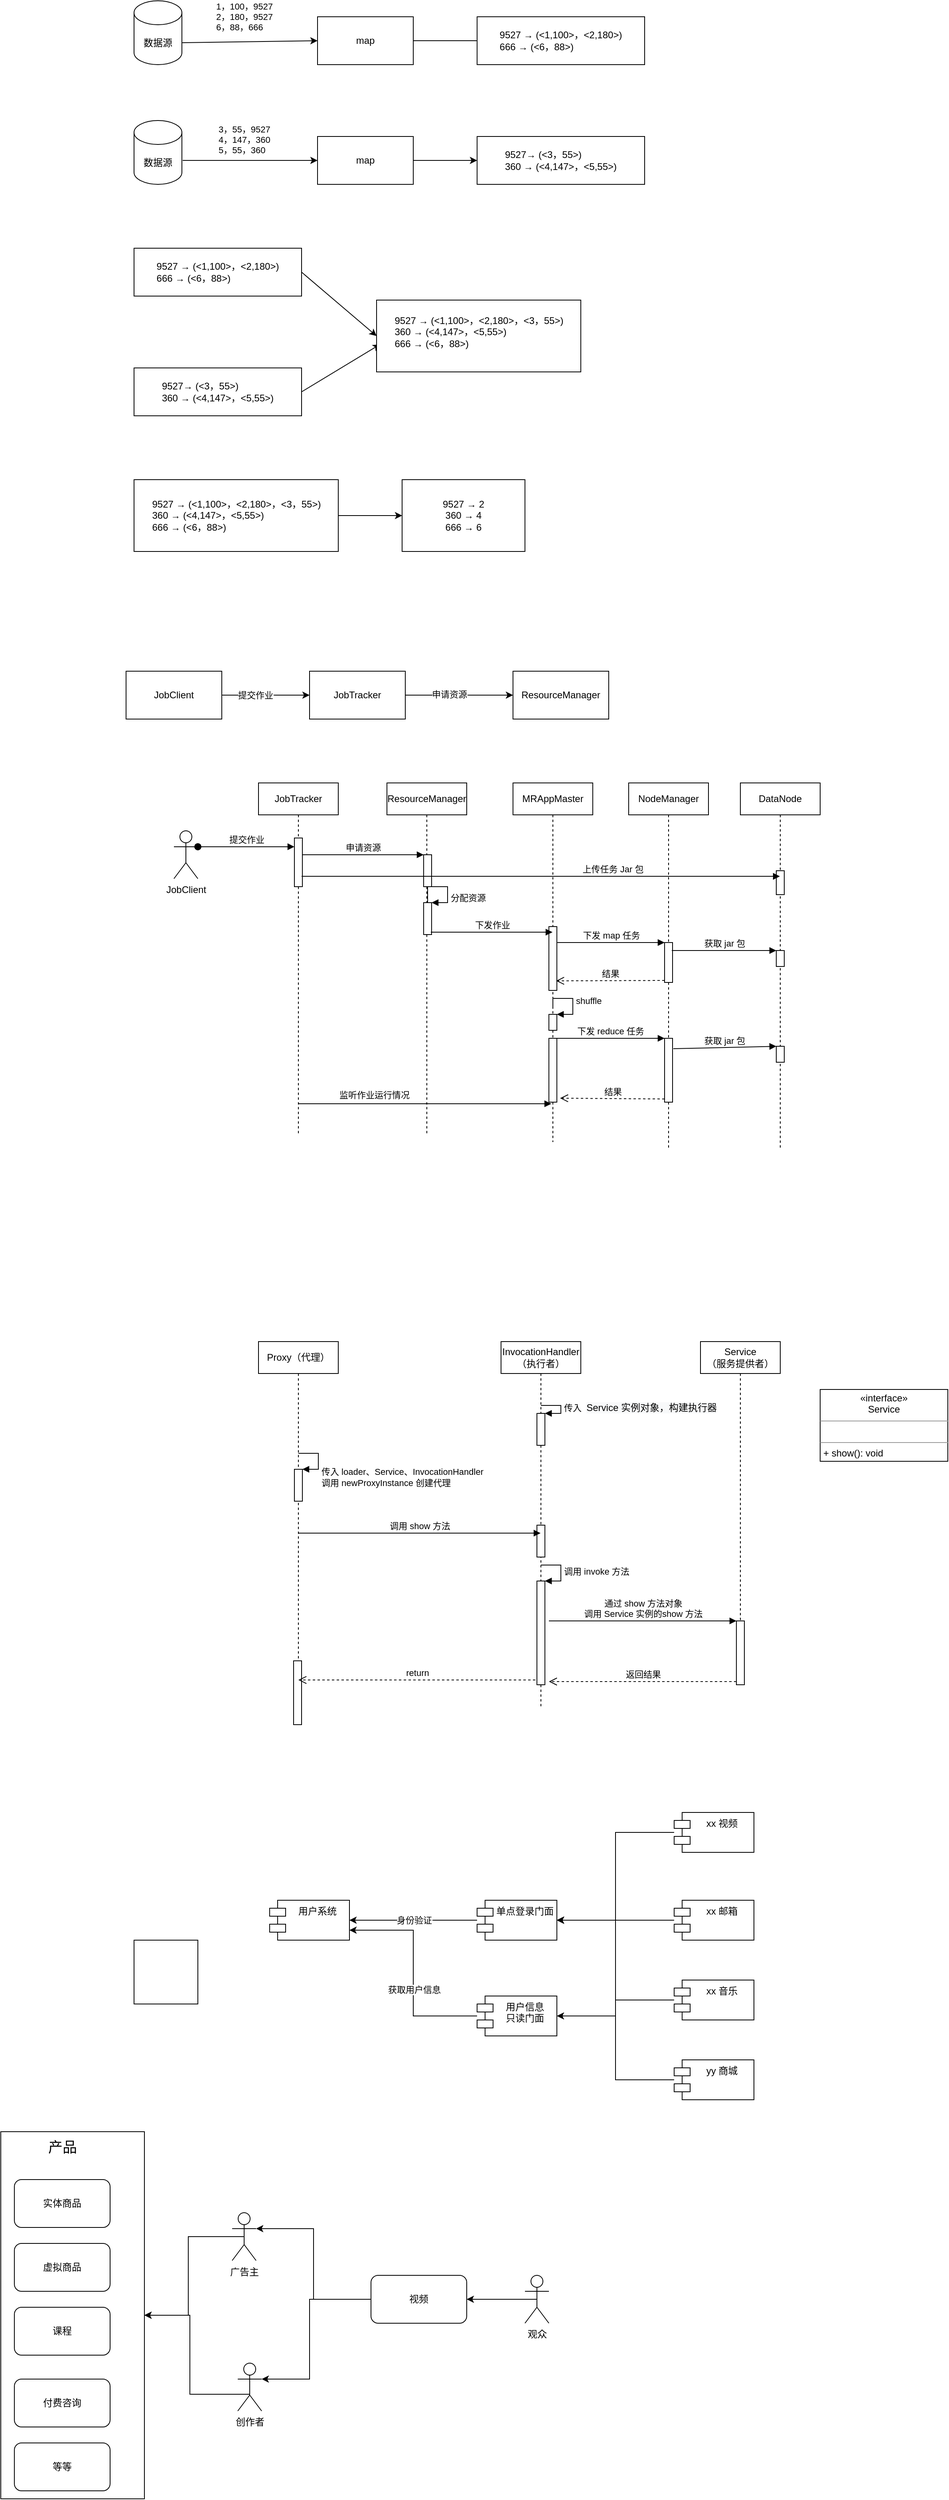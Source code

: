 <mxfile version="14.6.1" type="github">
  <diagram id="2mRmovC9B7FMBEvFYG--" name="Page-1">
    <mxGraphModel dx="2123" dy="685" grid="1" gridSize="10" guides="1" tooltips="1" connect="1" arrows="1" fold="1" page="1" pageScale="1" pageWidth="827" pageHeight="1169" math="0" shadow="0">
      <root>
        <mxCell id="0" />
        <mxCell id="1" parent="0" />
        <mxCell id="i-xvVi_jqJ8P15CE8mdC-28" value="" style="rounded=0;whiteSpace=wrap;html=1;" vertex="1" parent="1">
          <mxGeometry x="-117" y="2790" width="180" height="460" as="geometry" />
        </mxCell>
        <mxCell id="r0h4-J2ntf35ozQJ5Kfr-1" value="数据源" style="shape=cylinder3;whiteSpace=wrap;html=1;boundedLbl=1;backgroundOutline=1;size=15;" parent="1" vertex="1">
          <mxGeometry x="50" y="120" width="60" height="80" as="geometry" />
        </mxCell>
        <mxCell id="r0h4-J2ntf35ozQJ5Kfr-3" value="map" style="rounded=0;whiteSpace=wrap;html=1;" parent="1" vertex="1">
          <mxGeometry x="280" y="140" width="120" height="60" as="geometry" />
        </mxCell>
        <mxCell id="r0h4-J2ntf35ozQJ5Kfr-5" value="数据源" style="shape=cylinder3;whiteSpace=wrap;html=1;boundedLbl=1;backgroundOutline=1;size=15;" parent="1" vertex="1">
          <mxGeometry x="50" y="270" width="60" height="80" as="geometry" />
        </mxCell>
        <mxCell id="r0h4-J2ntf35ozQJ5Kfr-6" value="map" style="rounded=0;whiteSpace=wrap;html=1;" parent="1" vertex="1">
          <mxGeometry x="280" y="290" width="120" height="60" as="geometry" />
        </mxCell>
        <mxCell id="r0h4-J2ntf35ozQJ5Kfr-7" value="" style="endArrow=classic;html=1;entryX=0;entryY=0.5;entryDx=0;entryDy=0;exitX=1;exitY=0;exitDx=0;exitDy=52.5;exitPerimeter=0;" parent="1" source="r0h4-J2ntf35ozQJ5Kfr-1" target="r0h4-J2ntf35ozQJ5Kfr-3" edge="1">
          <mxGeometry width="50" height="50" relative="1" as="geometry">
            <mxPoint x="120" y="200" as="sourcePoint" />
            <mxPoint x="170" y="150" as="targetPoint" />
          </mxGeometry>
        </mxCell>
        <mxCell id="r0h4-J2ntf35ozQJ5Kfr-8" value="1，100，9527&lt;br&gt;2，180，9527&lt;br&gt;6，88，666" style="edgeLabel;html=1;align=left;verticalAlign=middle;resizable=0;points=[];" parent="r0h4-J2ntf35ozQJ5Kfr-7" vertex="1" connectable="0">
          <mxGeometry x="-0.239" y="3" relative="1" as="geometry">
            <mxPoint x="-22.97" y="-28.55" as="offset" />
          </mxGeometry>
        </mxCell>
        <mxCell id="r0h4-J2ntf35ozQJ5Kfr-10" value="" style="endArrow=classic;html=1;entryX=0;entryY=0.5;entryDx=0;entryDy=0;" parent="1" target="r0h4-J2ntf35ozQJ5Kfr-6" edge="1">
          <mxGeometry width="50" height="50" relative="1" as="geometry">
            <mxPoint x="111" y="320" as="sourcePoint" />
            <mxPoint x="190" y="290" as="targetPoint" />
          </mxGeometry>
        </mxCell>
        <mxCell id="r0h4-J2ntf35ozQJ5Kfr-13" value="3，55，9527&lt;br&gt;4，147，360&lt;br&gt;5，55，360" style="edgeLabel;html=1;align=left;verticalAlign=middle;resizable=0;points=[];" parent="r0h4-J2ntf35ozQJ5Kfr-10" vertex="1" connectable="0">
          <mxGeometry x="-0.161" y="3" relative="1" as="geometry">
            <mxPoint x="-27.82" y="-22.81" as="offset" />
          </mxGeometry>
        </mxCell>
        <mxCell id="r0h4-J2ntf35ozQJ5Kfr-15" value="" style="endArrow=classic;html=1;exitX=1;exitY=0.5;exitDx=0;exitDy=0;" parent="1" source="r0h4-J2ntf35ozQJ5Kfr-3" edge="1">
          <mxGeometry width="50" height="50" relative="1" as="geometry">
            <mxPoint x="440" y="210" as="sourcePoint" />
            <mxPoint x="490" y="170" as="targetPoint" />
          </mxGeometry>
        </mxCell>
        <mxCell id="r0h4-J2ntf35ozQJ5Kfr-16" value="" style="endArrow=classic;html=1;exitX=1;exitY=0.5;exitDx=0;exitDy=0;entryX=0;entryY=0.5;entryDx=0;entryDy=0;" parent="1" source="r0h4-J2ntf35ozQJ5Kfr-6" target="r0h4-J2ntf35ozQJ5Kfr-20" edge="1">
          <mxGeometry width="50" height="50" relative="1" as="geometry">
            <mxPoint x="400" y="340" as="sourcePoint" />
            <mxPoint x="480" y="310" as="targetPoint" />
          </mxGeometry>
        </mxCell>
        <mxCell id="r0h4-J2ntf35ozQJ5Kfr-17" value="&lt;div style=&quot;text-align: left&quot;&gt;&lt;span&gt;9527 → (&amp;lt;1,100&amp;gt;，&amp;lt;2,180&amp;gt;)&lt;/span&gt;&lt;/div&gt;&lt;div style=&quot;text-align: left&quot;&gt;&lt;span&gt;666 → (&amp;lt;6，88&amp;gt;)&lt;/span&gt;&lt;/div&gt;" style="rounded=0;whiteSpace=wrap;html=1;" parent="1" vertex="1">
          <mxGeometry x="480" y="140" width="210" height="60" as="geometry" />
        </mxCell>
        <mxCell id="r0h4-J2ntf35ozQJ5Kfr-20" value="&lt;div style=&quot;text-align: left&quot;&gt;&lt;span&gt;9527→ (&amp;lt;3，55&amp;gt;)&lt;/span&gt;&lt;br&gt;&lt;/div&gt;&lt;div style=&quot;text-align: left&quot;&gt;360 → (&amp;lt;4,147&amp;gt;，&amp;lt;5,55&amp;gt;)&lt;span&gt;&lt;br&gt;&lt;/span&gt;&lt;/div&gt;" style="rounded=0;whiteSpace=wrap;html=1;" parent="1" vertex="1">
          <mxGeometry x="480" y="290" width="210" height="60" as="geometry" />
        </mxCell>
        <mxCell id="r0h4-J2ntf35ozQJ5Kfr-21" value="&lt;div style=&quot;text-align: left&quot;&gt;&lt;span&gt;9527 → (&amp;lt;1,100&amp;gt;，&amp;lt;2,180&amp;gt;)&lt;/span&gt;&lt;/div&gt;&lt;div style=&quot;text-align: left&quot;&gt;&lt;span&gt;666 → (&amp;lt;6，88&amp;gt;)&lt;/span&gt;&lt;/div&gt;" style="rounded=0;whiteSpace=wrap;html=1;" parent="1" vertex="1">
          <mxGeometry x="50" y="430" width="210" height="60" as="geometry" />
        </mxCell>
        <mxCell id="r0h4-J2ntf35ozQJ5Kfr-22" value="&lt;div style=&quot;text-align: left&quot;&gt;&lt;span&gt;9527→ (&amp;lt;3，55&amp;gt;)&lt;/span&gt;&lt;br&gt;&lt;/div&gt;&lt;div style=&quot;text-align: left&quot;&gt;360 → (&amp;lt;4,147&amp;gt;，&amp;lt;5,55&amp;gt;)&lt;span&gt;&lt;br&gt;&lt;/span&gt;&lt;/div&gt;" style="rounded=0;whiteSpace=wrap;html=1;" parent="1" vertex="1">
          <mxGeometry x="50" y="580" width="210" height="60" as="geometry" />
        </mxCell>
        <mxCell id="r0h4-J2ntf35ozQJ5Kfr-23" value="" style="endArrow=classic;html=1;exitX=1;exitY=0.5;exitDx=0;exitDy=0;entryX=0;entryY=0.5;entryDx=0;entryDy=0;" parent="1" source="r0h4-J2ntf35ozQJ5Kfr-21" target="r0h4-J2ntf35ozQJ5Kfr-25" edge="1">
          <mxGeometry width="50" height="50" relative="1" as="geometry">
            <mxPoint x="210" y="570" as="sourcePoint" />
            <mxPoint x="340" y="520" as="targetPoint" />
          </mxGeometry>
        </mxCell>
        <mxCell id="r0h4-J2ntf35ozQJ5Kfr-24" value="" style="endArrow=classic;html=1;exitX=1;exitY=0.5;exitDx=0;exitDy=0;entryX=0.017;entryY=0.617;entryDx=0;entryDy=0;entryPerimeter=0;" parent="1" source="r0h4-J2ntf35ozQJ5Kfr-22" target="r0h4-J2ntf35ozQJ5Kfr-25" edge="1">
          <mxGeometry width="50" height="50" relative="1" as="geometry">
            <mxPoint x="290" y="630" as="sourcePoint" />
            <mxPoint x="340" y="580" as="targetPoint" />
          </mxGeometry>
        </mxCell>
        <mxCell id="r0h4-J2ntf35ozQJ5Kfr-25" value="" style="rounded=0;whiteSpace=wrap;html=1;align=left;" parent="1" vertex="1">
          <mxGeometry x="354" y="495" width="256" height="90" as="geometry" />
        </mxCell>
        <mxCell id="r0h4-J2ntf35ozQJ5Kfr-26" value="&lt;div style=&quot;text-align: justify&quot;&gt;9527 → (&amp;lt;1,100&amp;gt;，&amp;lt;2,180&amp;gt;，&lt;span&gt;&amp;lt;3，55&amp;gt;&lt;/span&gt;&lt;span&gt;)&lt;/span&gt;&lt;/div&gt;&lt;div style=&quot;text-align: justify&quot;&gt;360 → (&amp;lt;4,147&amp;gt;，&amp;lt;5,55&amp;gt;)&lt;/div&gt;&lt;div style=&quot;text-align: justify&quot;&gt;666 → (&amp;lt;6，88&amp;gt;)&lt;/div&gt;" style="text;html=1;resizable=0;autosize=1;align=center;verticalAlign=middle;points=[];fillColor=none;strokeColor=none;rounded=0;" parent="1" vertex="1">
          <mxGeometry x="367" y="510" width="230" height="50" as="geometry" />
        </mxCell>
        <mxCell id="r0h4-J2ntf35ozQJ5Kfr-30" value="" style="edgeStyle=orthogonalEdgeStyle;rounded=0;orthogonalLoop=1;jettySize=auto;html=1;" parent="1" source="r0h4-J2ntf35ozQJ5Kfr-27" target="r0h4-J2ntf35ozQJ5Kfr-29" edge="1">
          <mxGeometry relative="1" as="geometry" />
        </mxCell>
        <mxCell id="r0h4-J2ntf35ozQJ5Kfr-27" value="" style="rounded=0;whiteSpace=wrap;html=1;align=left;" parent="1" vertex="1">
          <mxGeometry x="50" y="720" width="256" height="90" as="geometry" />
        </mxCell>
        <mxCell id="r0h4-J2ntf35ozQJ5Kfr-28" value="&lt;div style=&quot;text-align: justify&quot;&gt;9527 → (&amp;lt;1,100&amp;gt;，&amp;lt;2,180&amp;gt;，&lt;span&gt;&amp;lt;3，55&amp;gt;&lt;/span&gt;&lt;span&gt;)&lt;/span&gt;&lt;/div&gt;&lt;div style=&quot;text-align: justify&quot;&gt;360 → (&amp;lt;4,147&amp;gt;，&amp;lt;5,55&amp;gt;)&lt;/div&gt;&lt;div style=&quot;text-align: justify&quot;&gt;666 → (&amp;lt;6，88&amp;gt;)&lt;/div&gt;" style="text;html=1;resizable=0;autosize=1;align=center;verticalAlign=middle;points=[];fillColor=none;strokeColor=none;rounded=0;" parent="1" vertex="1">
          <mxGeometry x="63" y="740" width="230" height="50" as="geometry" />
        </mxCell>
        <mxCell id="r0h4-J2ntf35ozQJ5Kfr-29" value="9527 → 2&lt;br&gt;360 → 4&lt;br&gt;666 → 6" style="rounded=0;whiteSpace=wrap;html=1;align=center;" parent="1" vertex="1">
          <mxGeometry x="386" y="720" width="154" height="90" as="geometry" />
        </mxCell>
        <mxCell id="r0h4-J2ntf35ozQJ5Kfr-33" value="" style="edgeStyle=orthogonalEdgeStyle;rounded=0;orthogonalLoop=1;jettySize=auto;html=1;" parent="1" source="r0h4-J2ntf35ozQJ5Kfr-31" target="r0h4-J2ntf35ozQJ5Kfr-32" edge="1">
          <mxGeometry relative="1" as="geometry" />
        </mxCell>
        <mxCell id="r0h4-J2ntf35ozQJ5Kfr-36" value="提交作业" style="edgeLabel;html=1;align=center;verticalAlign=middle;resizable=0;points=[];" parent="r0h4-J2ntf35ozQJ5Kfr-33" vertex="1" connectable="0">
          <mxGeometry x="-0.236" relative="1" as="geometry">
            <mxPoint as="offset" />
          </mxGeometry>
        </mxCell>
        <mxCell id="r0h4-J2ntf35ozQJ5Kfr-31" value="JobClient" style="rounded=0;whiteSpace=wrap;html=1;" parent="1" vertex="1">
          <mxGeometry x="40" y="960" width="120" height="60" as="geometry" />
        </mxCell>
        <mxCell id="r0h4-J2ntf35ozQJ5Kfr-35" value="" style="edgeStyle=orthogonalEdgeStyle;rounded=0;orthogonalLoop=1;jettySize=auto;html=1;" parent="1" source="r0h4-J2ntf35ozQJ5Kfr-32" target="r0h4-J2ntf35ozQJ5Kfr-34" edge="1">
          <mxGeometry relative="1" as="geometry" />
        </mxCell>
        <mxCell id="r0h4-J2ntf35ozQJ5Kfr-37" value="申请资源" style="edgeLabel;html=1;align=center;verticalAlign=middle;resizable=0;points=[];" parent="r0h4-J2ntf35ozQJ5Kfr-35" vertex="1" connectable="0">
          <mxGeometry x="-0.185" y="1" relative="1" as="geometry">
            <mxPoint as="offset" />
          </mxGeometry>
        </mxCell>
        <mxCell id="r0h4-J2ntf35ozQJ5Kfr-32" value="JobTracker" style="whiteSpace=wrap;html=1;rounded=0;" parent="1" vertex="1">
          <mxGeometry x="270" y="960" width="120" height="60" as="geometry" />
        </mxCell>
        <mxCell id="r0h4-J2ntf35ozQJ5Kfr-34" value="ResourceManager" style="whiteSpace=wrap;html=1;rounded=0;" parent="1" vertex="1">
          <mxGeometry x="525" y="960" width="120" height="60" as="geometry" />
        </mxCell>
        <mxCell id="r0h4-J2ntf35ozQJ5Kfr-39" value="JobTracker" style="shape=umlLifeline;perimeter=lifelinePerimeter;whiteSpace=wrap;html=1;container=1;collapsible=0;recursiveResize=0;outlineConnect=0;" parent="1" vertex="1">
          <mxGeometry x="206" y="1100" width="100" height="440" as="geometry" />
        </mxCell>
        <mxCell id="r0h4-J2ntf35ozQJ5Kfr-43" value="" style="html=1;points=[];perimeter=orthogonalPerimeter;" parent="r0h4-J2ntf35ozQJ5Kfr-39" vertex="1">
          <mxGeometry x="45" y="69" width="10" height="61" as="geometry" />
        </mxCell>
        <mxCell id="r0h4-J2ntf35ozQJ5Kfr-40" value="ResourceManager" style="shape=umlLifeline;perimeter=lifelinePerimeter;whiteSpace=wrap;html=1;container=1;collapsible=0;recursiveResize=0;outlineConnect=0;" parent="1" vertex="1">
          <mxGeometry x="367" y="1100" width="100" height="440" as="geometry" />
        </mxCell>
        <mxCell id="r0h4-J2ntf35ozQJ5Kfr-47" value="" style="html=1;points=[];perimeter=orthogonalPerimeter;" parent="r0h4-J2ntf35ozQJ5Kfr-40" vertex="1">
          <mxGeometry x="46" y="90" width="10" height="40" as="geometry" />
        </mxCell>
        <mxCell id="r0h4-J2ntf35ozQJ5Kfr-54" value="" style="html=1;points=[];perimeter=orthogonalPerimeter;" parent="r0h4-J2ntf35ozQJ5Kfr-40" vertex="1">
          <mxGeometry x="46" y="150" width="10" height="40" as="geometry" />
        </mxCell>
        <mxCell id="r0h4-J2ntf35ozQJ5Kfr-55" value="分配资源" style="edgeStyle=orthogonalEdgeStyle;html=1;align=left;spacingLeft=2;endArrow=block;rounded=0;entryX=1;entryY=0;" parent="r0h4-J2ntf35ozQJ5Kfr-40" target="r0h4-J2ntf35ozQJ5Kfr-54" edge="1">
          <mxGeometry x="0.385" relative="1" as="geometry">
            <mxPoint x="51" y="150" as="sourcePoint" />
            <Array as="points">
              <mxPoint x="51" y="130" />
              <mxPoint x="76" y="130" />
              <mxPoint x="76" y="150" />
            </Array>
            <mxPoint as="offset" />
          </mxGeometry>
        </mxCell>
        <mxCell id="r0h4-J2ntf35ozQJ5Kfr-41" value="&lt;span&gt;JobClient&lt;/span&gt;" style="shape=umlActor;verticalLabelPosition=bottom;verticalAlign=top;html=1;" parent="1" vertex="1">
          <mxGeometry x="100" y="1160" width="30" height="60" as="geometry" />
        </mxCell>
        <mxCell id="r0h4-J2ntf35ozQJ5Kfr-44" value="提交作业" style="html=1;verticalAlign=bottom;startArrow=oval;endArrow=block;startSize=8;exitX=1;exitY=0.333;exitDx=0;exitDy=0;exitPerimeter=0;" parent="1" source="r0h4-J2ntf35ozQJ5Kfr-41" target="r0h4-J2ntf35ozQJ5Kfr-43" edge="1">
          <mxGeometry relative="1" as="geometry">
            <mxPoint x="195" y="1180" as="sourcePoint" />
          </mxGeometry>
        </mxCell>
        <mxCell id="r0h4-J2ntf35ozQJ5Kfr-48" value="申请资源" style="html=1;verticalAlign=bottom;endArrow=block;entryX=0;entryY=0;" parent="1" source="r0h4-J2ntf35ozQJ5Kfr-43" target="r0h4-J2ntf35ozQJ5Kfr-47" edge="1">
          <mxGeometry relative="1" as="geometry">
            <mxPoint x="261" y="1205.009" as="sourcePoint" />
          </mxGeometry>
        </mxCell>
        <mxCell id="r0h4-J2ntf35ozQJ5Kfr-50" value="DataNode" style="shape=umlLifeline;perimeter=lifelinePerimeter;whiteSpace=wrap;html=1;container=1;collapsible=0;recursiveResize=0;outlineConnect=0;" parent="1" vertex="1">
          <mxGeometry x="810" y="1100" width="100" height="460" as="geometry" />
        </mxCell>
        <mxCell id="r0h4-J2ntf35ozQJ5Kfr-51" value="" style="html=1;points=[];perimeter=orthogonalPerimeter;" parent="r0h4-J2ntf35ozQJ5Kfr-50" vertex="1">
          <mxGeometry x="45" y="110" width="10" height="30" as="geometry" />
        </mxCell>
        <mxCell id="r0h4-J2ntf35ozQJ5Kfr-71" value="" style="html=1;points=[];perimeter=orthogonalPerimeter;" parent="r0h4-J2ntf35ozQJ5Kfr-50" vertex="1">
          <mxGeometry x="45" y="210" width="10" height="20" as="geometry" />
        </mxCell>
        <mxCell id="r0h4-J2ntf35ozQJ5Kfr-74" value="" style="html=1;points=[];perimeter=orthogonalPerimeter;" parent="r0h4-J2ntf35ozQJ5Kfr-50" vertex="1">
          <mxGeometry x="45" y="330" width="10" height="20" as="geometry" />
        </mxCell>
        <mxCell id="r0h4-J2ntf35ozQJ5Kfr-53" value="上传任务 Jar 包" style="html=1;verticalAlign=bottom;endArrow=block;exitX=0.9;exitY=0.787;exitDx=0;exitDy=0;exitPerimeter=0;" parent="1" source="r0h4-J2ntf35ozQJ5Kfr-43" target="r0h4-J2ntf35ozQJ5Kfr-50" edge="1">
          <mxGeometry x="0.301" width="80" relative="1" as="geometry">
            <mxPoint x="290" y="1230" as="sourcePoint" />
            <mxPoint x="370" y="1230" as="targetPoint" />
            <mxPoint as="offset" />
          </mxGeometry>
        </mxCell>
        <mxCell id="r0h4-J2ntf35ozQJ5Kfr-56" value="MRAppMaster" style="shape=umlLifeline;perimeter=lifelinePerimeter;whiteSpace=wrap;html=1;container=1;collapsible=0;recursiveResize=0;outlineConnect=0;" parent="1" vertex="1">
          <mxGeometry x="525" y="1100" width="100" height="450" as="geometry" />
        </mxCell>
        <mxCell id="r0h4-J2ntf35ozQJ5Kfr-57" value="" style="html=1;points=[];perimeter=orthogonalPerimeter;" parent="r0h4-J2ntf35ozQJ5Kfr-56" vertex="1">
          <mxGeometry x="45" y="180" width="10" height="80" as="geometry" />
        </mxCell>
        <mxCell id="r0h4-J2ntf35ozQJ5Kfr-64" value="" style="html=1;points=[];perimeter=orthogonalPerimeter;" parent="r0h4-J2ntf35ozQJ5Kfr-56" vertex="1">
          <mxGeometry x="45" y="290" width="10" height="20" as="geometry" />
        </mxCell>
        <mxCell id="r0h4-J2ntf35ozQJ5Kfr-65" value="shuffle" style="edgeStyle=orthogonalEdgeStyle;html=1;align=left;spacingLeft=2;endArrow=block;rounded=0;entryX=1;entryY=0;" parent="r0h4-J2ntf35ozQJ5Kfr-56" target="r0h4-J2ntf35ozQJ5Kfr-64" edge="1">
          <mxGeometry relative="1" as="geometry">
            <mxPoint x="50" y="280" as="sourcePoint" />
            <Array as="points">
              <mxPoint x="50" y="270" />
              <mxPoint x="75" y="270" />
              <mxPoint x="75" y="290" />
            </Array>
          </mxGeometry>
        </mxCell>
        <mxCell id="r0h4-J2ntf35ozQJ5Kfr-69" value="" style="html=1;points=[];perimeter=orthogonalPerimeter;" parent="r0h4-J2ntf35ozQJ5Kfr-56" vertex="1">
          <mxGeometry x="45" y="320" width="10" height="80" as="geometry" />
        </mxCell>
        <mxCell id="r0h4-J2ntf35ozQJ5Kfr-58" value="NodeManager" style="shape=umlLifeline;perimeter=lifelinePerimeter;whiteSpace=wrap;html=1;container=1;collapsible=0;recursiveResize=0;outlineConnect=0;" parent="1" vertex="1">
          <mxGeometry x="670" y="1100" width="100" height="460" as="geometry" />
        </mxCell>
        <mxCell id="r0h4-J2ntf35ozQJ5Kfr-61" value="" style="html=1;points=[];perimeter=orthogonalPerimeter;" parent="r0h4-J2ntf35ozQJ5Kfr-58" vertex="1">
          <mxGeometry x="45" y="200" width="10" height="50" as="geometry" />
        </mxCell>
        <mxCell id="r0h4-J2ntf35ozQJ5Kfr-66" value="" style="html=1;points=[];perimeter=orthogonalPerimeter;" parent="r0h4-J2ntf35ozQJ5Kfr-58" vertex="1">
          <mxGeometry x="45" y="320" width="10" height="80" as="geometry" />
        </mxCell>
        <mxCell id="r0h4-J2ntf35ozQJ5Kfr-60" value="下发作业" style="html=1;verticalAlign=bottom;endArrow=block;exitX=0.9;exitY=0.925;exitDx=0;exitDy=0;exitPerimeter=0;" parent="1" source="r0h4-J2ntf35ozQJ5Kfr-54" target="r0h4-J2ntf35ozQJ5Kfr-56" edge="1">
          <mxGeometry width="80" relative="1" as="geometry">
            <mxPoint x="440" y="1289" as="sourcePoint" />
            <mxPoint x="560" y="1287" as="targetPoint" />
          </mxGeometry>
        </mxCell>
        <mxCell id="r0h4-J2ntf35ozQJ5Kfr-62" value="下发 map 任务" style="html=1;verticalAlign=bottom;endArrow=block;entryX=0;entryY=0;" parent="1" source="r0h4-J2ntf35ozQJ5Kfr-57" target="r0h4-J2ntf35ozQJ5Kfr-61" edge="1">
          <mxGeometry relative="1" as="geometry">
            <mxPoint x="645" y="1310" as="sourcePoint" />
          </mxGeometry>
        </mxCell>
        <mxCell id="r0h4-J2ntf35ozQJ5Kfr-63" value="结果" style="html=1;verticalAlign=bottom;endArrow=open;dashed=1;endSize=8;exitX=0;exitY=0.95;" parent="1" source="r0h4-J2ntf35ozQJ5Kfr-61" edge="1">
          <mxGeometry relative="1" as="geometry">
            <mxPoint x="579" y="1348" as="targetPoint" />
          </mxGeometry>
        </mxCell>
        <mxCell id="r0h4-J2ntf35ozQJ5Kfr-67" value="下发 reduce 任务" style="html=1;verticalAlign=bottom;endArrow=block;entryX=0;entryY=0;" parent="1" target="r0h4-J2ntf35ozQJ5Kfr-66" edge="1">
          <mxGeometry relative="1" as="geometry">
            <mxPoint x="579" y="1420" as="sourcePoint" />
          </mxGeometry>
        </mxCell>
        <mxCell id="r0h4-J2ntf35ozQJ5Kfr-68" value="结果" style="html=1;verticalAlign=bottom;endArrow=open;dashed=1;endSize=8;exitX=0;exitY=0.95;entryX=1.4;entryY=0.938;entryDx=0;entryDy=0;entryPerimeter=0;" parent="1" source="r0h4-J2ntf35ozQJ5Kfr-66" target="r0h4-J2ntf35ozQJ5Kfr-69" edge="1">
          <mxGeometry relative="1" as="geometry">
            <mxPoint x="660" y="1570" as="targetPoint" />
          </mxGeometry>
        </mxCell>
        <mxCell id="r0h4-J2ntf35ozQJ5Kfr-72" value="获取 jar 包" style="html=1;verticalAlign=bottom;endArrow=block;entryX=0;entryY=0;exitX=0.9;exitY=0.2;exitDx=0;exitDy=0;exitPerimeter=0;" parent="1" source="r0h4-J2ntf35ozQJ5Kfr-61" target="r0h4-J2ntf35ozQJ5Kfr-71" edge="1">
          <mxGeometry relative="1" as="geometry">
            <mxPoint x="785" y="1310" as="sourcePoint" />
          </mxGeometry>
        </mxCell>
        <mxCell id="r0h4-J2ntf35ozQJ5Kfr-75" value="获取 jar 包" style="html=1;verticalAlign=bottom;endArrow=block;entryX=0;entryY=0;exitX=1.1;exitY=0.163;exitDx=0;exitDy=0;exitPerimeter=0;" parent="1" source="r0h4-J2ntf35ozQJ5Kfr-66" target="r0h4-J2ntf35ozQJ5Kfr-74" edge="1">
          <mxGeometry relative="1" as="geometry">
            <mxPoint x="785" y="1420" as="sourcePoint" />
          </mxGeometry>
        </mxCell>
        <mxCell id="r0h4-J2ntf35ozQJ5Kfr-77" value="监听作业运行情况" style="html=1;verticalAlign=bottom;endArrow=block;entryX=0.3;entryY=1.025;entryDx=0;entryDy=0;entryPerimeter=0;" parent="1" source="r0h4-J2ntf35ozQJ5Kfr-39" target="r0h4-J2ntf35ozQJ5Kfr-69" edge="1">
          <mxGeometry x="-0.405" y="2" width="80" relative="1" as="geometry">
            <mxPoint x="260" y="1510" as="sourcePoint" />
            <mxPoint x="510" y="1510" as="targetPoint" />
            <mxPoint as="offset" />
          </mxGeometry>
        </mxCell>
        <mxCell id="JoEqs67mVLygktSXcK7E-1" value="Proxy（代理）" style="shape=umlLifeline;perimeter=lifelinePerimeter;whiteSpace=wrap;html=1;container=1;collapsible=0;recursiveResize=0;outlineConnect=0;" parent="1" vertex="1">
          <mxGeometry x="206" y="1800" width="100" height="480" as="geometry" />
        </mxCell>
        <mxCell id="JoEqs67mVLygktSXcK7E-25" value="" style="html=1;points=[];perimeter=orthogonalPerimeter;" parent="JoEqs67mVLygktSXcK7E-1" vertex="1">
          <mxGeometry x="45" y="160" width="10" height="40" as="geometry" />
        </mxCell>
        <mxCell id="JoEqs67mVLygktSXcK7E-26" value="传入 loader、Service、InvocationHandler&lt;br&gt;调用 newProxyInstance 创建代理" style="edgeStyle=orthogonalEdgeStyle;html=1;align=left;spacingLeft=2;endArrow=block;rounded=0;entryX=1;entryY=0;" parent="JoEqs67mVLygktSXcK7E-1" target="JoEqs67mVLygktSXcK7E-25" edge="1">
          <mxGeometry x="0.385" y="10" relative="1" as="geometry">
            <mxPoint x="50" y="140" as="sourcePoint" />
            <Array as="points">
              <mxPoint x="75" y="140" />
            </Array>
            <mxPoint as="offset" />
          </mxGeometry>
        </mxCell>
        <mxCell id="JoEqs67mVLygktSXcK7E-42" value="" style="html=1;points=[];perimeter=orthogonalPerimeter;" parent="JoEqs67mVLygktSXcK7E-1" vertex="1">
          <mxGeometry x="44" y="400" width="10" height="80" as="geometry" />
        </mxCell>
        <mxCell id="JoEqs67mVLygktSXcK7E-2" value="InvocationHandler（执行者）" style="shape=umlLifeline;perimeter=lifelinePerimeter;whiteSpace=wrap;html=1;container=1;collapsible=0;recursiveResize=0;outlineConnect=0;" parent="1" vertex="1">
          <mxGeometry x="510" y="1800" width="100" height="460" as="geometry" />
        </mxCell>
        <mxCell id="JoEqs67mVLygktSXcK7E-8" value="" style="html=1;points=[];perimeter=orthogonalPerimeter;" parent="JoEqs67mVLygktSXcK7E-2" vertex="1">
          <mxGeometry x="45" y="90" width="10" height="40" as="geometry" />
        </mxCell>
        <mxCell id="JoEqs67mVLygktSXcK7E-9" value="传入&amp;nbsp;&amp;nbsp;&lt;span style=&quot;font-size: 12px ; text-align: center ; background-color: rgb(248 , 249 , 250)&quot;&gt;Service 实例对象，构建执行器&lt;/span&gt;" style="edgeStyle=orthogonalEdgeStyle;html=1;align=left;spacingLeft=2;endArrow=block;rounded=0;entryX=1;entryY=0;" parent="JoEqs67mVLygktSXcK7E-2" target="JoEqs67mVLygktSXcK7E-8" edge="1">
          <mxGeometry relative="1" as="geometry">
            <mxPoint x="50" y="80" as="sourcePoint" />
            <Array as="points">
              <mxPoint x="75" y="80" />
            </Array>
          </mxGeometry>
        </mxCell>
        <mxCell id="JoEqs67mVLygktSXcK7E-29" value="" style="html=1;points=[];perimeter=orthogonalPerimeter;" parent="JoEqs67mVLygktSXcK7E-2" vertex="1">
          <mxGeometry x="45" y="230" width="10" height="40" as="geometry" />
        </mxCell>
        <mxCell id="JoEqs67mVLygktSXcK7E-34" value="" style="html=1;points=[];perimeter=orthogonalPerimeter;" parent="JoEqs67mVLygktSXcK7E-2" vertex="1">
          <mxGeometry x="45" y="300" width="10" height="130" as="geometry" />
        </mxCell>
        <mxCell id="JoEqs67mVLygktSXcK7E-35" value="调用 invoke 方法" style="edgeStyle=orthogonalEdgeStyle;html=1;align=left;spacingLeft=2;endArrow=block;rounded=0;entryX=1;entryY=0;" parent="JoEqs67mVLygktSXcK7E-2" target="JoEqs67mVLygktSXcK7E-34" edge="1">
          <mxGeometry relative="1" as="geometry">
            <mxPoint x="50" y="280" as="sourcePoint" />
            <Array as="points">
              <mxPoint x="75" y="280" />
            </Array>
          </mxGeometry>
        </mxCell>
        <mxCell id="JoEqs67mVLygktSXcK7E-3" value="Service&lt;br&gt;（服务提供者）" style="shape=umlLifeline;perimeter=lifelinePerimeter;whiteSpace=wrap;html=1;container=1;collapsible=0;recursiveResize=0;outlineConnect=0;" parent="1" vertex="1">
          <mxGeometry x="760" y="1800" width="100" height="430" as="geometry" />
        </mxCell>
        <mxCell id="JoEqs67mVLygktSXcK7E-36" value="" style="html=1;points=[];perimeter=orthogonalPerimeter;" parent="JoEqs67mVLygktSXcK7E-3" vertex="1">
          <mxGeometry x="45" y="350" width="10" height="80" as="geometry" />
        </mxCell>
        <mxCell id="JoEqs67mVLygktSXcK7E-37" value="通过 show 方法对象&lt;br&gt;调用 Service 实例的show 方法" style="html=1;verticalAlign=bottom;endArrow=block;entryX=0;entryY=0;" parent="1" target="JoEqs67mVLygktSXcK7E-36" edge="1">
          <mxGeometry relative="1" as="geometry">
            <mxPoint x="570" y="2150" as="sourcePoint" />
          </mxGeometry>
        </mxCell>
        <mxCell id="JoEqs67mVLygktSXcK7E-38" value="返回结果" style="html=1;verticalAlign=bottom;endArrow=open;dashed=1;endSize=8;exitX=0;exitY=0.95;" parent="1" source="JoEqs67mVLygktSXcK7E-36" edge="1">
          <mxGeometry relative="1" as="geometry">
            <mxPoint x="570" y="2226" as="targetPoint" />
          </mxGeometry>
        </mxCell>
        <mxCell id="JoEqs67mVLygktSXcK7E-41" value="return" style="html=1;verticalAlign=bottom;endArrow=open;dashed=1;endSize=8;exitX=-0.2;exitY=0.954;exitDx=0;exitDy=0;exitPerimeter=0;" parent="1" source="JoEqs67mVLygktSXcK7E-34" target="JoEqs67mVLygktSXcK7E-1" edge="1">
          <mxGeometry relative="1" as="geometry">
            <mxPoint x="500" y="2220" as="sourcePoint" />
            <mxPoint x="420" y="2220" as="targetPoint" />
          </mxGeometry>
        </mxCell>
        <mxCell id="JoEqs67mVLygktSXcK7E-43" value="调用 show 方法" style="html=1;verticalAlign=bottom;endArrow=block;" parent="1" source="JoEqs67mVLygktSXcK7E-1" target="JoEqs67mVLygktSXcK7E-2" edge="1">
          <mxGeometry width="80" relative="1" as="geometry">
            <mxPoint x="250" y="2039.5" as="sourcePoint" />
            <mxPoint x="330" y="2039.5" as="targetPoint" />
          </mxGeometry>
        </mxCell>
        <mxCell id="JoEqs67mVLygktSXcK7E-50" value="&lt;p style=&quot;margin: 0px ; margin-top: 4px ; text-align: center&quot;&gt;«interface»&lt;br&gt;Service&lt;br&gt;&lt;/p&gt;&lt;hr size=&quot;1&quot;&gt;&lt;p style=&quot;margin: 0px ; margin-left: 4px&quot;&gt;&lt;br&gt;&lt;/p&gt;&lt;hr size=&quot;1&quot;&gt;&lt;p style=&quot;margin: 0px ; margin-left: 4px&quot;&gt;+ show(): void&lt;br&gt;&lt;/p&gt;" style="verticalAlign=top;align=left;overflow=fill;fontSize=12;fontFamily=Helvetica;html=1;" parent="1" vertex="1">
          <mxGeometry x="910" y="1860" width="160" height="90" as="geometry" />
        </mxCell>
        <mxCell id="nhldlI9eZpd4_pqtvQI5-1" value="" style="whiteSpace=wrap;html=1;aspect=fixed;" parent="1" vertex="1">
          <mxGeometry x="50" y="2550" width="80" height="80" as="geometry" />
        </mxCell>
        <mxCell id="nhldlI9eZpd4_pqtvQI5-13" style="edgeStyle=orthogonalEdgeStyle;rounded=0;orthogonalLoop=1;jettySize=auto;html=1;entryX=1;entryY=0.5;entryDx=0;entryDy=0;" parent="1" source="nhldlI9eZpd4_pqtvQI5-2" target="nhldlI9eZpd4_pqtvQI5-3" edge="1">
          <mxGeometry relative="1" as="geometry" />
        </mxCell>
        <mxCell id="nhldlI9eZpd4_pqtvQI5-14" value="身份验证" style="edgeLabel;html=1;align=center;verticalAlign=middle;resizable=0;points=[];" parent="nhldlI9eZpd4_pqtvQI5-13" vertex="1" connectable="0">
          <mxGeometry x="0.217" y="1" relative="1" as="geometry">
            <mxPoint x="18" y="-1" as="offset" />
          </mxGeometry>
        </mxCell>
        <mxCell id="nhldlI9eZpd4_pqtvQI5-2" value="单点登录门面" style="shape=module;align=left;spacingLeft=20;align=center;verticalAlign=top;" parent="1" vertex="1">
          <mxGeometry x="480" y="2500" width="100" height="50" as="geometry" />
        </mxCell>
        <mxCell id="nhldlI9eZpd4_pqtvQI5-3" value="用户系统" style="shape=module;align=left;spacingLeft=20;align=center;verticalAlign=top;" parent="1" vertex="1">
          <mxGeometry x="220" y="2500" width="100" height="50" as="geometry" />
        </mxCell>
        <mxCell id="nhldlI9eZpd4_pqtvQI5-7" style="edgeStyle=orthogonalEdgeStyle;rounded=0;orthogonalLoop=1;jettySize=auto;html=1;entryX=1;entryY=0.5;entryDx=0;entryDy=0;" parent="1" source="nhldlI9eZpd4_pqtvQI5-4" target="nhldlI9eZpd4_pqtvQI5-2" edge="1">
          <mxGeometry relative="1" as="geometry" />
        </mxCell>
        <mxCell id="nhldlI9eZpd4_pqtvQI5-4" value="xx 视频" style="shape=module;align=left;spacingLeft=20;align=center;verticalAlign=top;" parent="1" vertex="1">
          <mxGeometry x="727" y="2390" width="100" height="50" as="geometry" />
        </mxCell>
        <mxCell id="nhldlI9eZpd4_pqtvQI5-8" style="edgeStyle=orthogonalEdgeStyle;rounded=0;orthogonalLoop=1;jettySize=auto;html=1;" parent="1" source="nhldlI9eZpd4_pqtvQI5-5" edge="1">
          <mxGeometry relative="1" as="geometry">
            <mxPoint x="580" y="2525" as="targetPoint" />
          </mxGeometry>
        </mxCell>
        <mxCell id="nhldlI9eZpd4_pqtvQI5-5" value="xx 邮箱" style="shape=module;align=left;spacingLeft=20;align=center;verticalAlign=top;" parent="1" vertex="1">
          <mxGeometry x="727" y="2500" width="100" height="50" as="geometry" />
        </mxCell>
        <mxCell id="nhldlI9eZpd4_pqtvQI5-10" style="edgeStyle=orthogonalEdgeStyle;rounded=0;orthogonalLoop=1;jettySize=auto;html=1;entryX=1;entryY=0.5;entryDx=0;entryDy=0;" parent="1" source="nhldlI9eZpd4_pqtvQI5-6" target="nhldlI9eZpd4_pqtvQI5-2" edge="1">
          <mxGeometry relative="1" as="geometry" />
        </mxCell>
        <mxCell id="nhldlI9eZpd4_pqtvQI5-6" value="xx 音乐" style="shape=module;align=left;spacingLeft=20;align=center;verticalAlign=top;" parent="1" vertex="1">
          <mxGeometry x="727" y="2600" width="100" height="50" as="geometry" />
        </mxCell>
        <mxCell id="nhldlI9eZpd4_pqtvQI5-12" style="edgeStyle=orthogonalEdgeStyle;rounded=0;orthogonalLoop=1;jettySize=auto;html=1;entryX=1;entryY=0.5;entryDx=0;entryDy=0;" parent="1" source="nhldlI9eZpd4_pqtvQI5-11" target="nhldlI9eZpd4_pqtvQI5-2" edge="1">
          <mxGeometry relative="1" as="geometry" />
        </mxCell>
        <mxCell id="nhldlI9eZpd4_pqtvQI5-16" style="edgeStyle=orthogonalEdgeStyle;rounded=0;orthogonalLoop=1;jettySize=auto;html=1;entryX=1;entryY=0.5;entryDx=0;entryDy=0;" parent="1" source="nhldlI9eZpd4_pqtvQI5-11" target="nhldlI9eZpd4_pqtvQI5-15" edge="1">
          <mxGeometry relative="1" as="geometry" />
        </mxCell>
        <mxCell id="nhldlI9eZpd4_pqtvQI5-11" value="yy 商城" style="shape=module;align=left;spacingLeft=20;align=center;verticalAlign=top;" parent="1" vertex="1">
          <mxGeometry x="727" y="2700" width="100" height="50" as="geometry" />
        </mxCell>
        <mxCell id="nhldlI9eZpd4_pqtvQI5-17" style="edgeStyle=orthogonalEdgeStyle;rounded=0;orthogonalLoop=1;jettySize=auto;html=1;entryX=1;entryY=0.75;entryDx=0;entryDy=0;" parent="1" source="nhldlI9eZpd4_pqtvQI5-15" target="nhldlI9eZpd4_pqtvQI5-3" edge="1">
          <mxGeometry relative="1" as="geometry" />
        </mxCell>
        <mxCell id="nhldlI9eZpd4_pqtvQI5-18" value="获取用户信息" style="edgeLabel;html=1;align=center;verticalAlign=middle;resizable=0;points=[];" parent="nhldlI9eZpd4_pqtvQI5-17" vertex="1" connectable="0">
          <mxGeometry x="-0.155" y="-1" relative="1" as="geometry">
            <mxPoint as="offset" />
          </mxGeometry>
        </mxCell>
        <mxCell id="nhldlI9eZpd4_pqtvQI5-15" value="用户信息&#xa;只读门面" style="shape=module;align=left;spacingLeft=20;align=center;verticalAlign=top;" parent="1" vertex="1">
          <mxGeometry x="480" y="2620" width="100" height="50" as="geometry" />
        </mxCell>
        <mxCell id="i-xvVi_jqJ8P15CE8mdC-20" style="edgeStyle=orthogonalEdgeStyle;rounded=0;orthogonalLoop=1;jettySize=auto;html=1;exitX=0;exitY=0.5;exitDx=0;exitDy=0;entryX=1;entryY=0.333;entryDx=0;entryDy=0;entryPerimeter=0;" edge="1" parent="1" source="i-xvVi_jqJ8P15CE8mdC-1" target="i-xvVi_jqJ8P15CE8mdC-4">
          <mxGeometry relative="1" as="geometry" />
        </mxCell>
        <mxCell id="i-xvVi_jqJ8P15CE8mdC-21" style="edgeStyle=orthogonalEdgeStyle;rounded=0;orthogonalLoop=1;jettySize=auto;html=1;exitX=0;exitY=0.5;exitDx=0;exitDy=0;entryX=1;entryY=0.333;entryDx=0;entryDy=0;entryPerimeter=0;" edge="1" parent="1" source="i-xvVi_jqJ8P15CE8mdC-1" target="i-xvVi_jqJ8P15CE8mdC-5">
          <mxGeometry relative="1" as="geometry">
            <Array as="points">
              <mxPoint x="270" y="3000" />
              <mxPoint x="270" y="3100" />
            </Array>
          </mxGeometry>
        </mxCell>
        <mxCell id="i-xvVi_jqJ8P15CE8mdC-1" value="视频" style="rounded=1;whiteSpace=wrap;html=1;" vertex="1" parent="1">
          <mxGeometry x="347" y="2970" width="120" height="60" as="geometry" />
        </mxCell>
        <mxCell id="i-xvVi_jqJ8P15CE8mdC-33" style="edgeStyle=orthogonalEdgeStyle;rounded=0;orthogonalLoop=1;jettySize=auto;html=1;exitX=0.5;exitY=0.5;exitDx=0;exitDy=0;exitPerimeter=0;entryX=1;entryY=0.5;entryDx=0;entryDy=0;" edge="1" parent="1" source="i-xvVi_jqJ8P15CE8mdC-4" target="i-xvVi_jqJ8P15CE8mdC-28">
          <mxGeometry relative="1" as="geometry" />
        </mxCell>
        <mxCell id="i-xvVi_jqJ8P15CE8mdC-4" value="广告主" style="shape=umlActor;verticalLabelPosition=bottom;verticalAlign=top;html=1;outlineConnect=0;" vertex="1" parent="1">
          <mxGeometry x="173" y="2891.5" width="30" height="60" as="geometry" />
        </mxCell>
        <mxCell id="i-xvVi_jqJ8P15CE8mdC-34" style="edgeStyle=orthogonalEdgeStyle;rounded=0;orthogonalLoop=1;jettySize=auto;html=1;exitX=0.5;exitY=0.5;exitDx=0;exitDy=0;exitPerimeter=0;entryX=1;entryY=0.5;entryDx=0;entryDy=0;" edge="1" parent="1" source="i-xvVi_jqJ8P15CE8mdC-5" target="i-xvVi_jqJ8P15CE8mdC-28">
          <mxGeometry relative="1" as="geometry">
            <mxPoint x="140" y="3040" as="targetPoint" />
            <Array as="points">
              <mxPoint x="120" y="3119" />
              <mxPoint x="120" y="3020" />
            </Array>
          </mxGeometry>
        </mxCell>
        <mxCell id="i-xvVi_jqJ8P15CE8mdC-5" value="创作者" style="shape=umlActor;verticalLabelPosition=bottom;verticalAlign=top;html=1;outlineConnect=0;" vertex="1" parent="1">
          <mxGeometry x="180" y="3080" width="30" height="60" as="geometry" />
        </mxCell>
        <mxCell id="i-xvVi_jqJ8P15CE8mdC-19" style="edgeStyle=orthogonalEdgeStyle;rounded=0;orthogonalLoop=1;jettySize=auto;html=1;exitX=0.5;exitY=0.5;exitDx=0;exitDy=0;exitPerimeter=0;entryX=1;entryY=0.5;entryDx=0;entryDy=0;" edge="1" parent="1" source="i-xvVi_jqJ8P15CE8mdC-16" target="i-xvVi_jqJ8P15CE8mdC-1">
          <mxGeometry relative="1" as="geometry" />
        </mxCell>
        <mxCell id="i-xvVi_jqJ8P15CE8mdC-16" value="观众" style="shape=umlActor;verticalLabelPosition=bottom;verticalAlign=top;html=1;outlineConnect=0;" vertex="1" parent="1">
          <mxGeometry x="540" y="2970" width="30" height="60" as="geometry" />
        </mxCell>
        <mxCell id="i-xvVi_jqJ8P15CE8mdC-23" value="实体商品" style="rounded=1;whiteSpace=wrap;html=1;" vertex="1" parent="1">
          <mxGeometry x="-100" y="2850" width="120" height="60" as="geometry" />
        </mxCell>
        <mxCell id="i-xvVi_jqJ8P15CE8mdC-24" value="虚拟商品" style="rounded=1;whiteSpace=wrap;html=1;" vertex="1" parent="1">
          <mxGeometry x="-100" y="2930" width="120" height="60" as="geometry" />
        </mxCell>
        <mxCell id="i-xvVi_jqJ8P15CE8mdC-25" value="课程" style="rounded=1;whiteSpace=wrap;html=1;" vertex="1" parent="1">
          <mxGeometry x="-100" y="3010" width="120" height="60" as="geometry" />
        </mxCell>
        <mxCell id="i-xvVi_jqJ8P15CE8mdC-26" value="付费咨询" style="rounded=1;whiteSpace=wrap;html=1;" vertex="1" parent="1">
          <mxGeometry x="-100" y="3100" width="120" height="60" as="geometry" />
        </mxCell>
        <mxCell id="i-xvVi_jqJ8P15CE8mdC-27" value="等等" style="rounded=1;whiteSpace=wrap;html=1;" vertex="1" parent="1">
          <mxGeometry x="-100" y="3180" width="120" height="60" as="geometry" />
        </mxCell>
        <mxCell id="i-xvVi_jqJ8P15CE8mdC-29" value="&lt;font style=&quot;font-size: 18px&quot;&gt;产品&lt;/font&gt;" style="text;html=1;resizable=0;autosize=1;align=center;verticalAlign=middle;points=[];fillColor=none;strokeColor=none;rounded=0;" vertex="1" parent="1">
          <mxGeometry x="-65" y="2800" width="50" height="20" as="geometry" />
        </mxCell>
      </root>
    </mxGraphModel>
  </diagram>
</mxfile>
